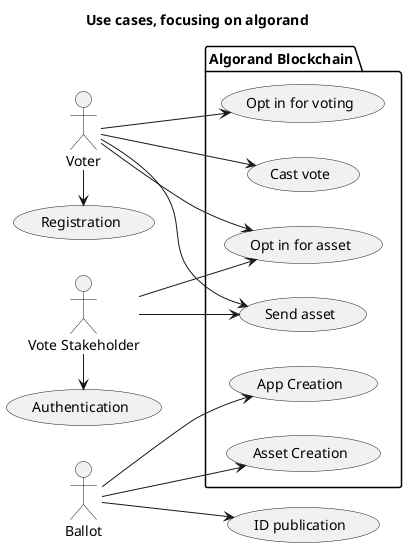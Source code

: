 @startuml Use Cases 
title Use cases, focusing on algorand
left to right direction
actor Voter as V
actor "Vote Stakeholder" as VS
actor Ballot as B

usecase "Registration" as UC1
usecase "Authentication" as UC2
usecase "ID publication" as UC9
package "Algorand Blockchain" {
    usecase "Opt in for asset" as UC3
    usecase "Opt in for voting" as UC4
    usecase "Send asset" as UC5
    usecase "Cast vote" as UC6
    usecase "App Creation" as UC7
    usecase "Asset Creation" as UC8
}
B --> UC7
B --> UC8
B --> UC9

V -> UC1
V --> UC3
V --> UC4
V --> UC5
V --> UC6

VS -> UC2
VS --> UC3
VS --> UC5

@enduml 